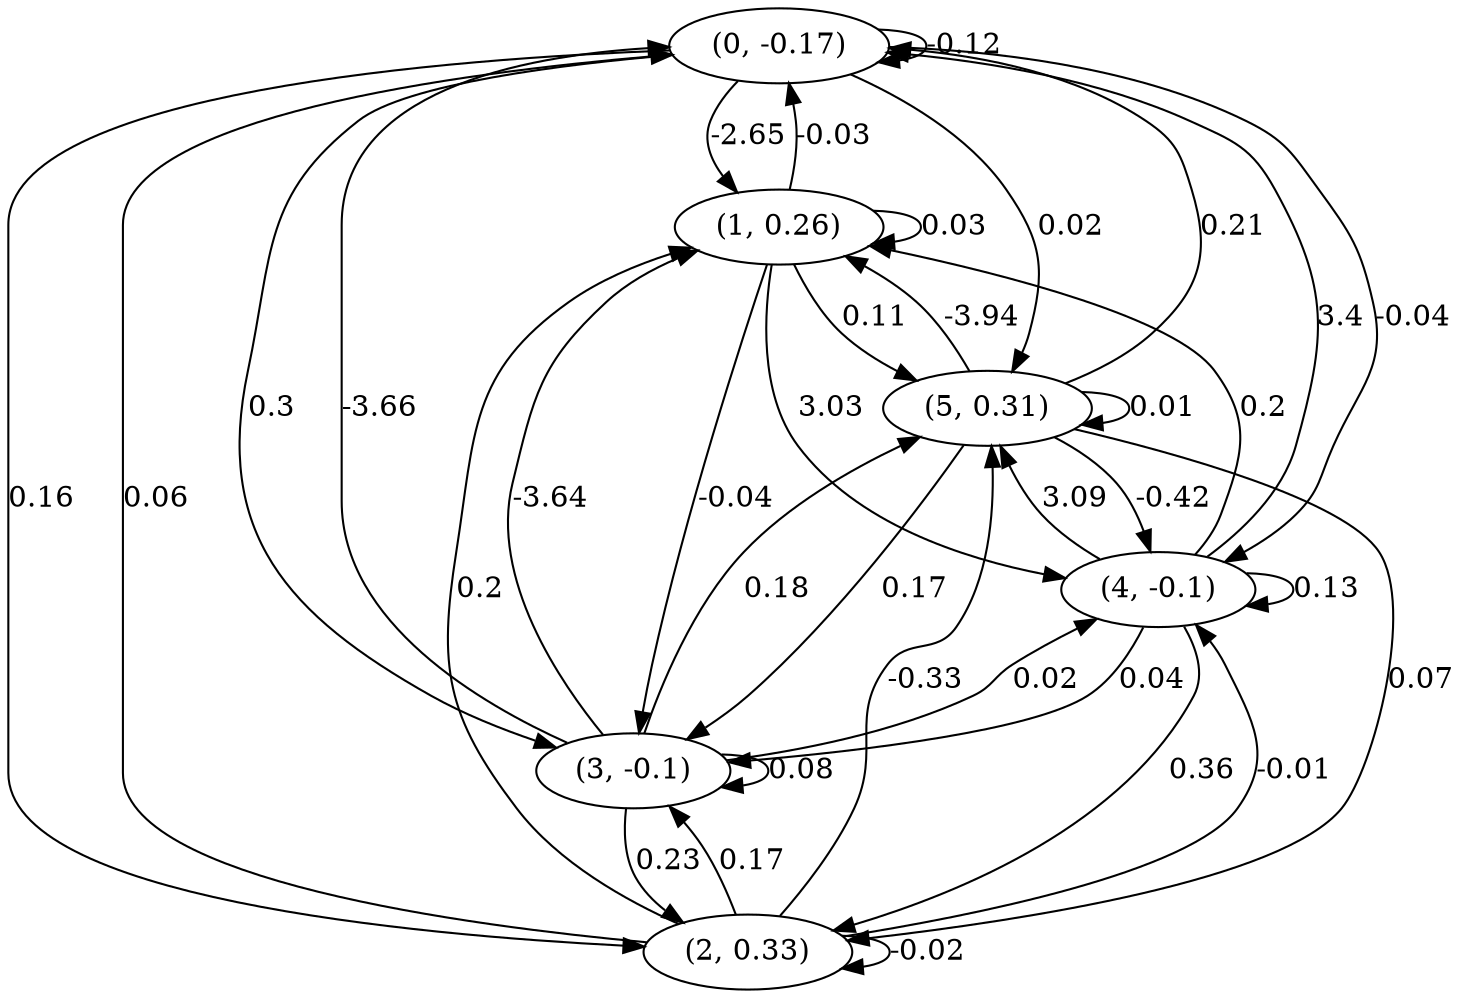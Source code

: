 digraph {
    0 [ label = "(0, -0.17)" ]
    1 [ label = "(1, 0.26)" ]
    2 [ label = "(2, 0.33)" ]
    3 [ label = "(3, -0.1)" ]
    4 [ label = "(4, -0.1)" ]
    5 [ label = "(5, 0.31)" ]
    0 -> 0 [ label = "-0.12" ]
    1 -> 1 [ label = "0.03" ]
    2 -> 2 [ label = "-0.02" ]
    3 -> 3 [ label = "0.08" ]
    4 -> 4 [ label = "0.13" ]
    5 -> 5 [ label = "0.01" ]
    1 -> 0 [ label = "-0.03" ]
    2 -> 0 [ label = "0.06" ]
    3 -> 0 [ label = "-3.66" ]
    4 -> 0 [ label = "3.4" ]
    5 -> 0 [ label = "0.21" ]
    0 -> 1 [ label = "-2.65" ]
    2 -> 1 [ label = "0.2" ]
    3 -> 1 [ label = "-3.64" ]
    4 -> 1 [ label = "0.2" ]
    5 -> 1 [ label = "-3.94" ]
    0 -> 2 [ label = "0.16" ]
    3 -> 2 [ label = "0.23" ]
    4 -> 2 [ label = "0.36" ]
    5 -> 2 [ label = "0.07" ]
    0 -> 3 [ label = "0.3" ]
    1 -> 3 [ label = "-0.04" ]
    2 -> 3 [ label = "0.17" ]
    4 -> 3 [ label = "0.04" ]
    5 -> 3 [ label = "0.17" ]
    0 -> 4 [ label = "-0.04" ]
    1 -> 4 [ label = "3.03" ]
    2 -> 4 [ label = "-0.01" ]
    3 -> 4 [ label = "0.02" ]
    5 -> 4 [ label = "-0.42" ]
    0 -> 5 [ label = "0.02" ]
    1 -> 5 [ label = "0.11" ]
    2 -> 5 [ label = "-0.33" ]
    3 -> 5 [ label = "0.18" ]
    4 -> 5 [ label = "3.09" ]
}

